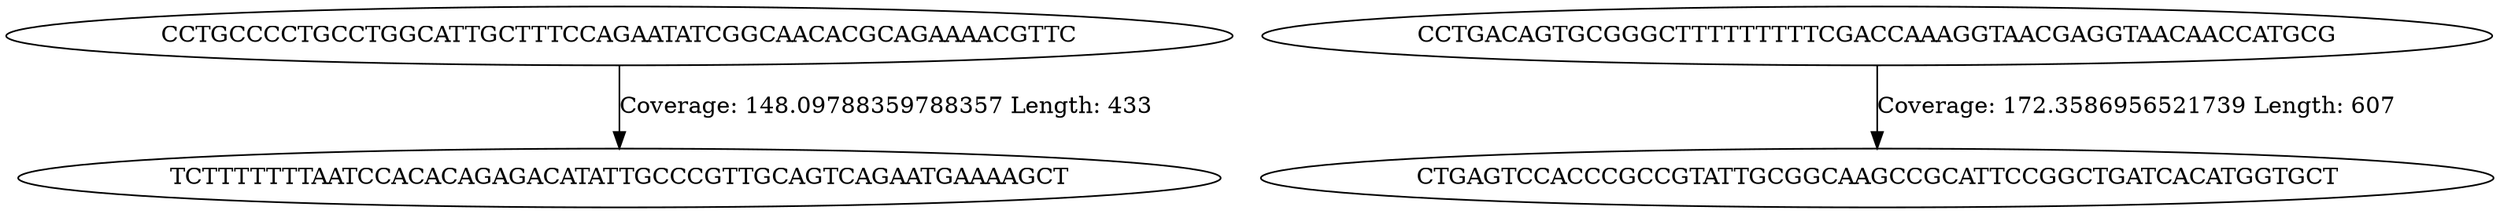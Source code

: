 digraph de_bruijn_graph {
	CCTGCCCCTGCCTGGCATTGCTTTCCAGAATATCGGCAACACGCAGAAAACGTTC -> TCTTTTTTTAATCCACACAGAGACATATTGCCCGTTGCAGTCAGAATGAAAAGCT [label="Coverage: 148.09788359788357 Length: 433 "]
	CCTGACAGTGCGGGCTTTTTTTTTCGACCAAAGGTAACGAGGTAACAACCATGCG -> CTGAGTCCACCCGCCGTATTGCGGCAAGCCGCATTCCGGCTGATCACATGGTGCT [label="Coverage: 172.3586956521739 Length: 607 "]
}